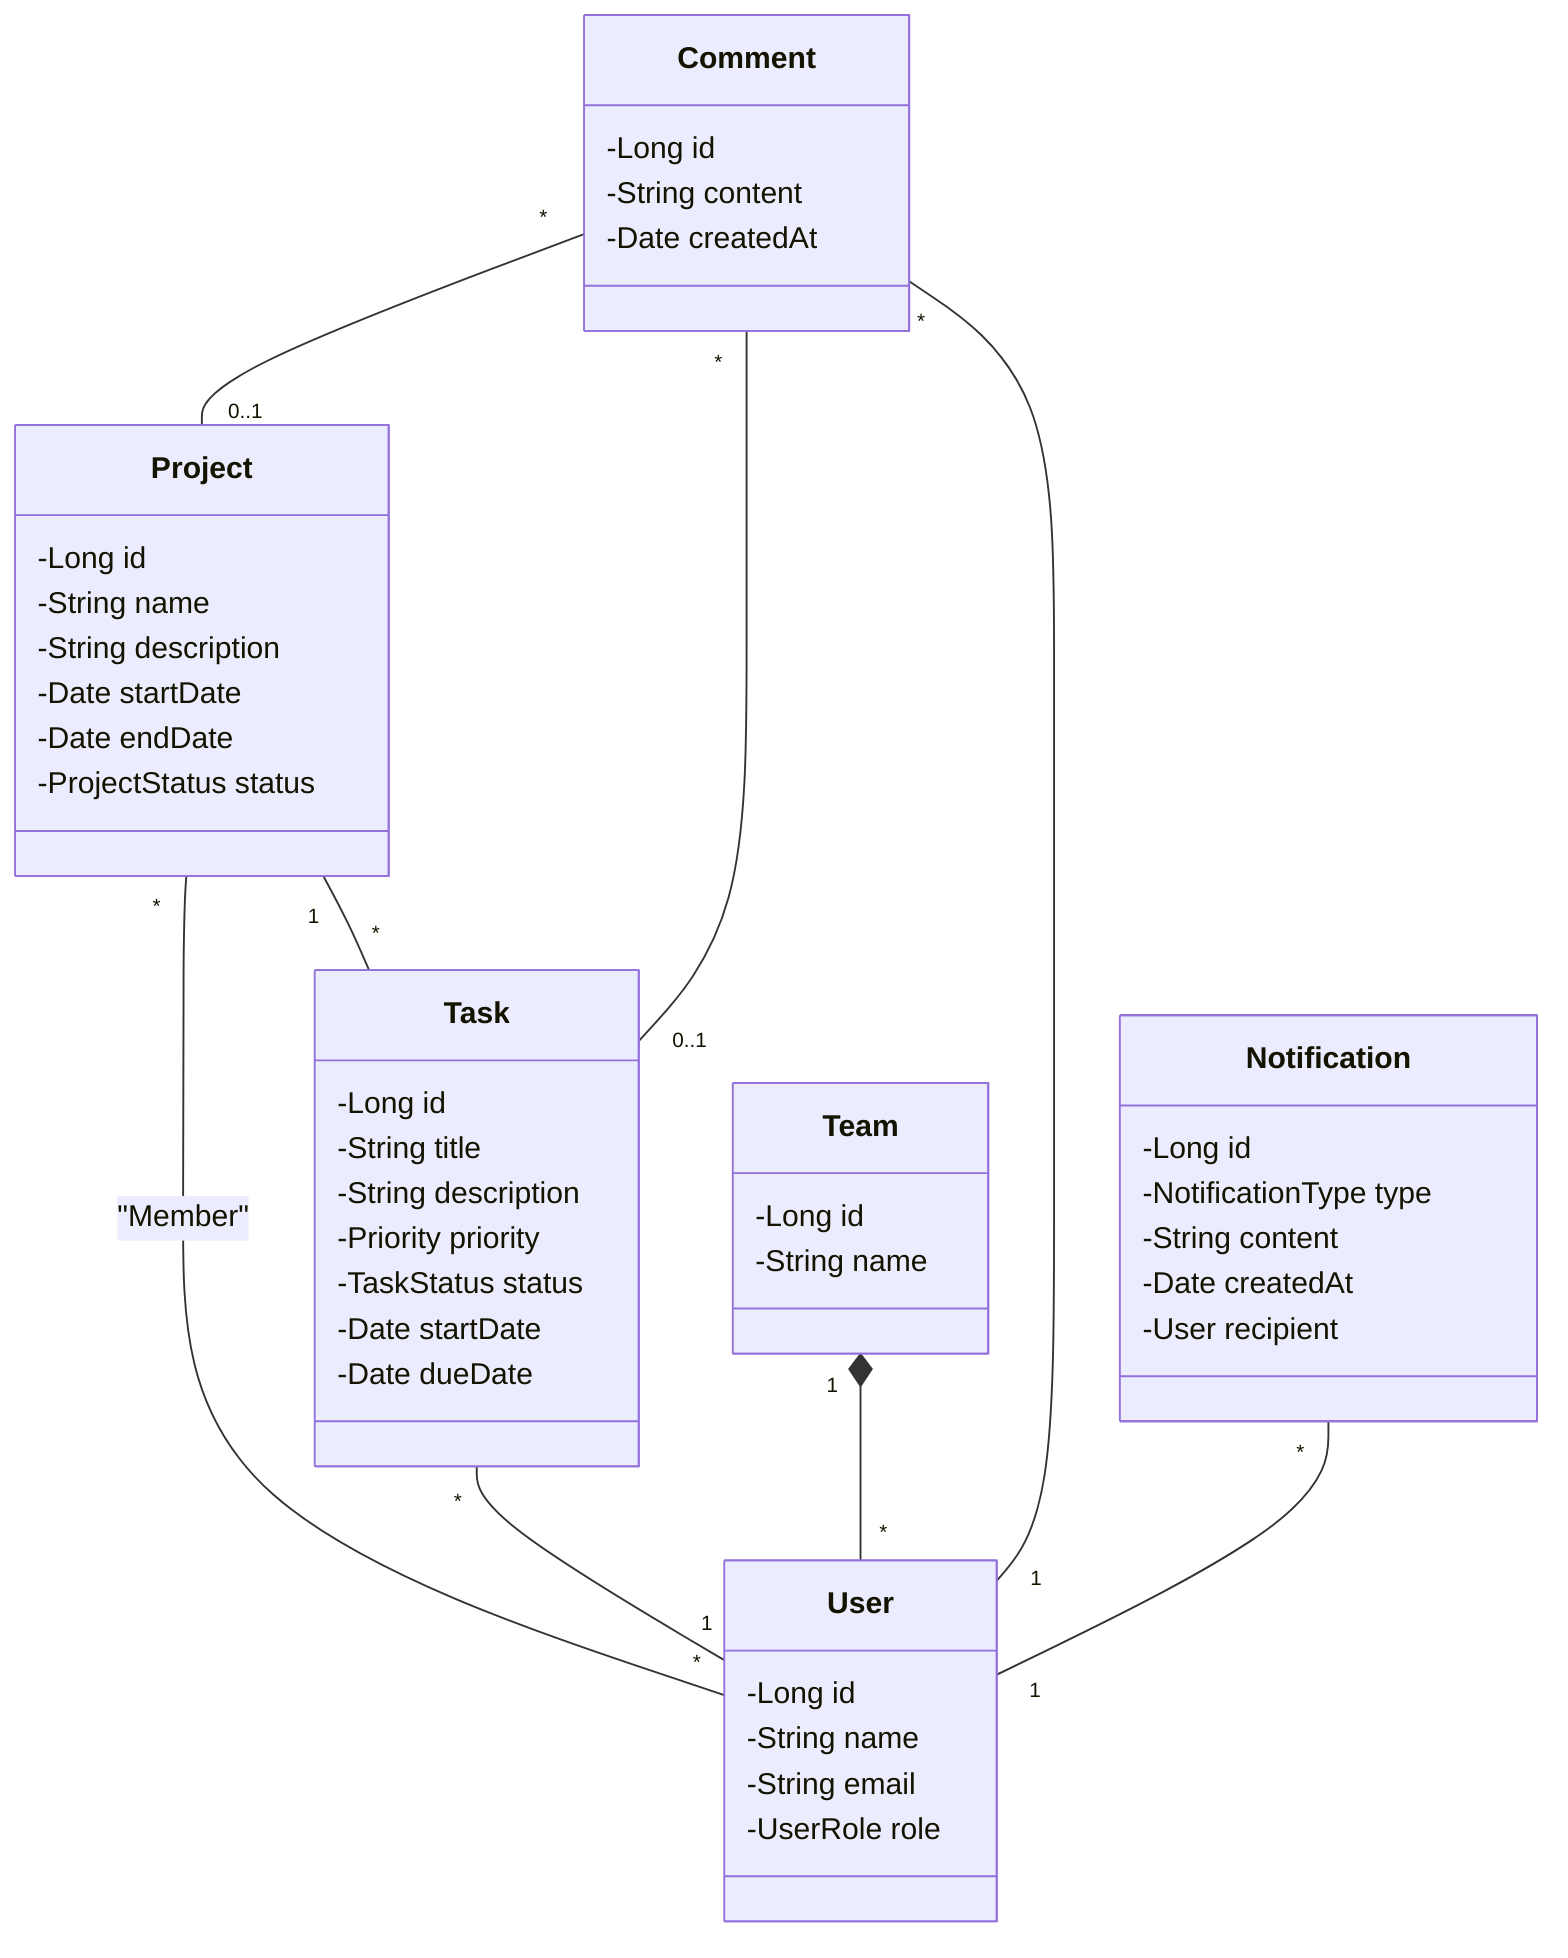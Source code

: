 classDiagram
class Project {
-Long id
-String name
-String description
-Date startDate
-Date endDate
-ProjectStatus status  
 }

    class Task {
        -Long id
        -String title
        -String description
        -Priority priority
        -TaskStatus status
        -Date startDate
        -Date dueDate
    }

    class User {
        -Long id
        -String name
        -String email
        -UserRole role
    }

    class Team {
        -Long id
        -String name
    }

    class Comment {
        -Long id
        -String content
        -Date createdAt
    }

    class Notification {
        -Long id
        -NotificationType type
        -String content
        -Date createdAt
        -User recipient
    }

    Project "1" -- "*" Task
    Project "*" -- "*" User : "Member"
    Task "*" -- "1" User
    Team "1" *-- "*" User
    Comment "*" -- "1" User
    Comment "*" -- "0..1" Project
    Comment "*" -- "0..1" Task
    Notification "*" -- "1" User